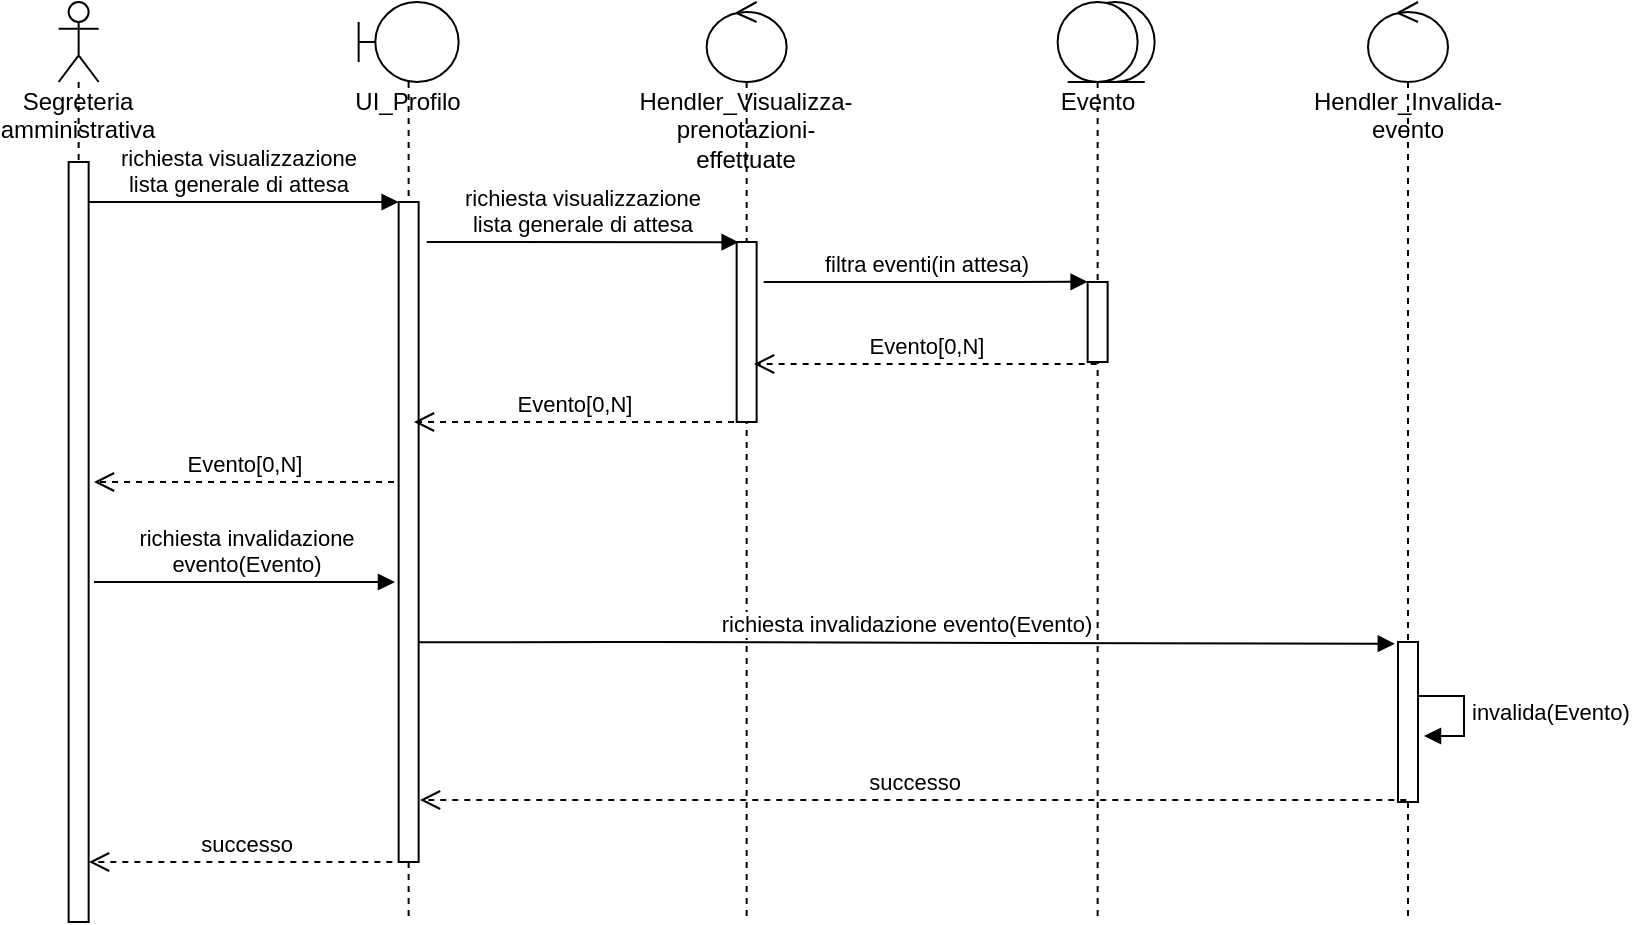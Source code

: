 <mxfile version="14.3.0" type="device"><diagram id="RlcsSLdngmanRlJKzgMl" name="Page-1"><mxGraphModel dx="1038" dy="-692" grid="1" gridSize="10" guides="1" tooltips="1" connect="1" arrows="1" fold="1" page="1" pageScale="1" pageWidth="827" pageHeight="1169" math="0" shadow="0"><root><mxCell id="0"/><mxCell id="1" parent="0"/><mxCell id="YJZ1ht0CzhPxmZBsadFN-1" value="invalida(Evento)" style="edgeStyle=orthogonalEdgeStyle;html=1;align=left;spacingLeft=2;endArrow=block;rounded=0;entryX=1;entryY=0;" edge="1" parent="1"><mxGeometry relative="1" as="geometry"><mxPoint x="850" y="2130" as="sourcePoint"/><Array as="points"><mxPoint x="875" y="2130"/></Array><mxPoint x="855" y="2150" as="targetPoint"/></mxGeometry></mxCell><mxCell id="YJZ1ht0CzhPxmZBsadFN-2" value="richiesta visualizzazione&lt;br&gt;lista generale di attesa" style="html=1;verticalAlign=bottom;endArrow=block;" edge="1" parent="1" target="YJZ1ht0CzhPxmZBsadFN-5"><mxGeometry width="80" relative="1" as="geometry"><mxPoint x="181.82" y="1883" as="sourcePoint"/><mxPoint x="322.32" y="1863" as="targetPoint"/><Array as="points"><mxPoint x="291.82" y="1883"/></Array></mxGeometry></mxCell><mxCell id="YJZ1ht0CzhPxmZBsadFN-3" value="" style="ellipse;shape=umlEntity;whiteSpace=wrap;html=1;" vertex="1" parent="1"><mxGeometry x="680.82" y="1783" width="39.5" height="40" as="geometry"/></mxCell><mxCell id="YJZ1ht0CzhPxmZBsadFN-4" value="UI_Profilo" style="shape=umlLifeline;participant=umlBoundary;perimeter=lifelinePerimeter;whiteSpace=wrap;html=1;container=1;collapsible=0;recursiveResize=0;verticalAlign=top;spacingTop=36;outlineConnect=0;" vertex="1" parent="1"><mxGeometry x="322.32" y="1783" width="50" height="460" as="geometry"/></mxCell><mxCell id="YJZ1ht0CzhPxmZBsadFN-5" value="" style="html=1;points=[];perimeter=orthogonalPerimeter;" vertex="1" parent="YJZ1ht0CzhPxmZBsadFN-4"><mxGeometry x="20" y="100" width="10" height="330" as="geometry"/></mxCell><mxCell id="YJZ1ht0CzhPxmZBsadFN-6" value="Evento" style="shape=umlLifeline;participant=umlEntity;perimeter=lifelinePerimeter;whiteSpace=wrap;html=1;container=1;collapsible=0;recursiveResize=0;verticalAlign=top;spacingTop=36;outlineConnect=0;" vertex="1" parent="1"><mxGeometry x="671.82" y="1783" width="40" height="460" as="geometry"/></mxCell><mxCell id="YJZ1ht0CzhPxmZBsadFN-7" value="" style="html=1;points=[];perimeter=orthogonalPerimeter;" vertex="1" parent="YJZ1ht0CzhPxmZBsadFN-6"><mxGeometry x="15" y="140" width="10" height="40" as="geometry"/></mxCell><mxCell id="YJZ1ht0CzhPxmZBsadFN-8" value="Hendler_Visualizza-prenotazioni-effettuate" style="shape=umlLifeline;participant=umlControl;perimeter=lifelinePerimeter;whiteSpace=wrap;html=1;container=1;collapsible=0;recursiveResize=0;verticalAlign=top;spacingTop=36;outlineConnect=0;" vertex="1" parent="1"><mxGeometry x="496.32" y="1783" width="40" height="460" as="geometry"/></mxCell><mxCell id="YJZ1ht0CzhPxmZBsadFN-9" value="" style="html=1;points=[];perimeter=orthogonalPerimeter;" vertex="1" parent="YJZ1ht0CzhPxmZBsadFN-8"><mxGeometry x="15" y="120" width="10" height="90" as="geometry"/></mxCell><mxCell id="YJZ1ht0CzhPxmZBsadFN-10" value="Segreteria amministrativa" style="shape=umlLifeline;participant=umlActor;perimeter=lifelinePerimeter;whiteSpace=wrap;html=1;container=1;collapsible=0;recursiveResize=0;verticalAlign=top;spacingTop=36;outlineConnect=0;" vertex="1" parent="1"><mxGeometry x="172.32" y="1783" width="20" height="450" as="geometry"/></mxCell><mxCell id="YJZ1ht0CzhPxmZBsadFN-11" value="" style="html=1;points=[];perimeter=orthogonalPerimeter;" vertex="1" parent="YJZ1ht0CzhPxmZBsadFN-10"><mxGeometry x="5" y="80" width="10" height="380" as="geometry"/></mxCell><mxCell id="YJZ1ht0CzhPxmZBsadFN-12" value="richiesta visualizzazione&lt;br&gt;lista generale di attesa" style="html=1;verticalAlign=bottom;endArrow=block;entryX=0.1;entryY=0.001;entryDx=0;entryDy=0;entryPerimeter=0;" edge="1" parent="1" target="YJZ1ht0CzhPxmZBsadFN-9"><mxGeometry width="80" relative="1" as="geometry"><mxPoint x="356.32" y="1903" as="sourcePoint"/><mxPoint x="507.12" y="1883.08" as="targetPoint"/></mxGeometry></mxCell><mxCell id="YJZ1ht0CzhPxmZBsadFN-13" value="filtra eventi(in attesa)" style="html=1;verticalAlign=bottom;endArrow=block;entryX=-0.002;entryY=-0.002;entryDx=0;entryDy=0;entryPerimeter=0;" edge="1" parent="1" target="YJZ1ht0CzhPxmZBsadFN-7"><mxGeometry width="80" relative="1" as="geometry"><mxPoint x="524.82" y="1923" as="sourcePoint"/><mxPoint x="683.0" y="1926" as="targetPoint"/></mxGeometry></mxCell><mxCell id="YJZ1ht0CzhPxmZBsadFN-14" value="Evento[0,N]" style="html=1;verticalAlign=bottom;endArrow=open;dashed=1;endSize=8;" edge="1" parent="1" source="YJZ1ht0CzhPxmZBsadFN-6"><mxGeometry relative="1" as="geometry"><mxPoint x="680.0" y="1964" as="sourcePoint"/><mxPoint x="520.0" y="1964" as="targetPoint"/></mxGeometry></mxCell><mxCell id="YJZ1ht0CzhPxmZBsadFN-15" value="Evento[0,N]" style="html=1;verticalAlign=bottom;endArrow=open;dashed=1;endSize=8;" edge="1" parent="1"><mxGeometry relative="1" as="geometry"><mxPoint x="510.0" y="1993" as="sourcePoint"/><mxPoint x="350.0" y="1993" as="targetPoint"/></mxGeometry></mxCell><mxCell id="YJZ1ht0CzhPxmZBsadFN-16" value="Evento[0,N]" style="html=1;verticalAlign=bottom;endArrow=open;dashed=1;endSize=8;" edge="1" parent="1"><mxGeometry relative="1" as="geometry"><mxPoint x="340.0" y="2023" as="sourcePoint"/><mxPoint x="190.0" y="2023" as="targetPoint"/></mxGeometry></mxCell><mxCell id="YJZ1ht0CzhPxmZBsadFN-17" value="richiesta invalidazione&lt;br&gt;evento(Evento)" style="html=1;verticalAlign=bottom;endArrow=block;" edge="1" parent="1"><mxGeometry width="80" relative="1" as="geometry"><mxPoint x="190.0" y="2073" as="sourcePoint"/><mxPoint x="340.5" y="2073" as="targetPoint"/><Array as="points"><mxPoint x="290" y="2073"/></Array></mxGeometry></mxCell><mxCell id="YJZ1ht0CzhPxmZBsadFN-18" value="richiesta invalidazione evento(Evento)" style="html=1;verticalAlign=bottom;endArrow=block;exitX=1.008;exitY=0.667;exitDx=0;exitDy=0;exitPerimeter=0;entryX=-0.16;entryY=0.011;entryDx=0;entryDy=0;entryPerimeter=0;" edge="1" parent="1" source="YJZ1ht0CzhPxmZBsadFN-5" target="YJZ1ht0CzhPxmZBsadFN-20"><mxGeometry width="80" relative="1" as="geometry"><mxPoint x="357" y="2103" as="sourcePoint"/><mxPoint x="510.5" y="2103" as="targetPoint"/><Array as="points"><mxPoint x="460" y="2103"/></Array></mxGeometry></mxCell><mxCell id="YJZ1ht0CzhPxmZBsadFN-19" value="Hendler_Invalida-evento" style="shape=umlLifeline;participant=umlControl;perimeter=lifelinePerimeter;whiteSpace=wrap;html=1;container=1;collapsible=0;recursiveResize=0;verticalAlign=top;spacingTop=36;outlineConnect=0;" vertex="1" parent="1"><mxGeometry x="827.0" y="1783" width="40" height="460" as="geometry"/></mxCell><mxCell id="YJZ1ht0CzhPxmZBsadFN-20" value="" style="html=1;points=[];perimeter=orthogonalPerimeter;" vertex="1" parent="YJZ1ht0CzhPxmZBsadFN-19"><mxGeometry x="15" y="320" width="10" height="80" as="geometry"/></mxCell><mxCell id="YJZ1ht0CzhPxmZBsadFN-21" value="successo" style="html=1;verticalAlign=bottom;endArrow=open;dashed=1;endSize=8;" edge="1" parent="1"><mxGeometry relative="1" as="geometry"><mxPoint x="846.14" y="2182" as="sourcePoint"/><mxPoint x="353.0" y="2182" as="targetPoint"/></mxGeometry></mxCell><mxCell id="YJZ1ht0CzhPxmZBsadFN-22" value="successo" style="html=1;verticalAlign=bottom;endArrow=open;dashed=1;endSize=8;" edge="1" parent="1"><mxGeometry relative="1" as="geometry"><mxPoint x="345.18" y="2213" as="sourcePoint"/><mxPoint x="187.5" y="2213" as="targetPoint"/></mxGeometry></mxCell></root></mxGraphModel></diagram></mxfile>